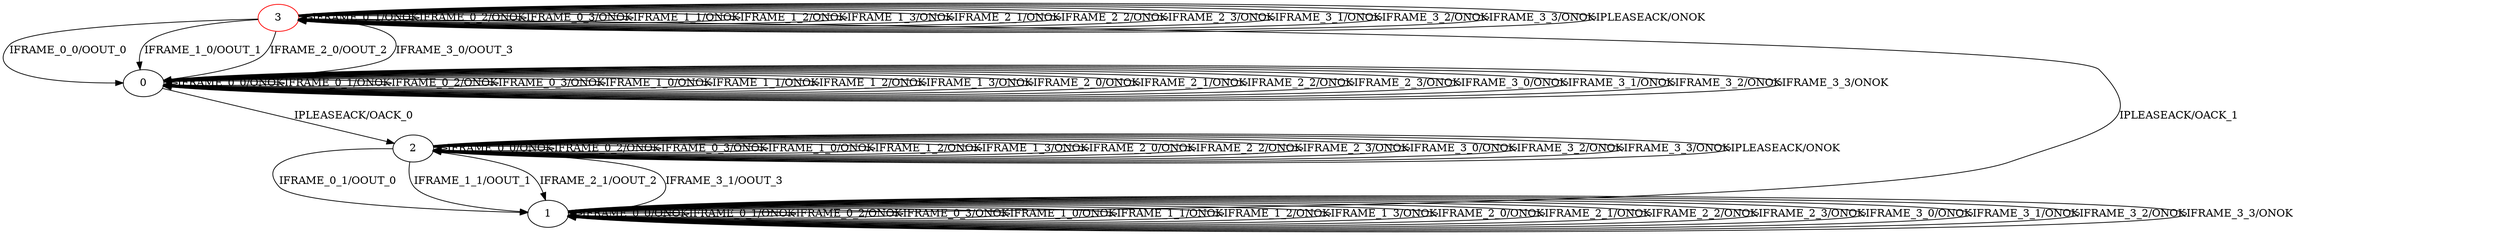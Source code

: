 digraph {
3 [color="red"]
0
1
2
3 -> 0 [label="IFRAME_0_0/OOUT_0"]
3 -> 3 [label="IFRAME_0_1/ONOK"]
3 -> 3 [label="IFRAME_0_2/ONOK"]
3 -> 3 [label="IFRAME_0_3/ONOK"]
3 -> 0 [label="IFRAME_1_0/OOUT_1"]
3 -> 3 [label="IFRAME_1_1/ONOK"]
3 -> 3 [label="IFRAME_1_2/ONOK"]
3 -> 3 [label="IFRAME_1_3/ONOK"]
3 -> 0 [label="IFRAME_2_0/OOUT_2"]
3 -> 3 [label="IFRAME_2_1/ONOK"]
3 -> 3 [label="IFRAME_2_2/ONOK"]
3 -> 3 [label="IFRAME_2_3/ONOK"]
3 -> 0 [label="IFRAME_3_0/OOUT_3"]
3 -> 3 [label="IFRAME_3_1/ONOK"]
3 -> 3 [label="IFRAME_3_2/ONOK"]
3 -> 3 [label="IFRAME_3_3/ONOK"]
3 -> 3 [label="IPLEASEACK/ONOK"]
0 -> 0 [label="IFRAME_0_0/ONOK"]
0 -> 0 [label="IFRAME_0_1/ONOK"]
0 -> 0 [label="IFRAME_0_2/ONOK"]
0 -> 0 [label="IFRAME_0_3/ONOK"]
0 -> 0 [label="IFRAME_1_0/ONOK"]
0 -> 0 [label="IFRAME_1_1/ONOK"]
0 -> 0 [label="IFRAME_1_2/ONOK"]
0 -> 0 [label="IFRAME_1_3/ONOK"]
0 -> 0 [label="IFRAME_2_0/ONOK"]
0 -> 0 [label="IFRAME_2_1/ONOK"]
0 -> 0 [label="IFRAME_2_2/ONOK"]
0 -> 0 [label="IFRAME_2_3/ONOK"]
0 -> 0 [label="IFRAME_3_0/ONOK"]
0 -> 0 [label="IFRAME_3_1/ONOK"]
0 -> 0 [label="IFRAME_3_2/ONOK"]
0 -> 0 [label="IFRAME_3_3/ONOK"]
0 -> 2 [label="IPLEASEACK/OACK_0"]
1 -> 1 [label="IFRAME_0_0/ONOK"]
1 -> 1 [label="IFRAME_0_1/ONOK"]
1 -> 1 [label="IFRAME_0_2/ONOK"]
1 -> 1 [label="IFRAME_0_3/ONOK"]
1 -> 1 [label="IFRAME_1_0/ONOK"]
1 -> 1 [label="IFRAME_1_1/ONOK"]
1 -> 1 [label="IFRAME_1_2/ONOK"]
1 -> 1 [label="IFRAME_1_3/ONOK"]
1 -> 1 [label="IFRAME_2_0/ONOK"]
1 -> 1 [label="IFRAME_2_1/ONOK"]
1 -> 1 [label="IFRAME_2_2/ONOK"]
1 -> 1 [label="IFRAME_2_3/ONOK"]
1 -> 1 [label="IFRAME_3_0/ONOK"]
1 -> 1 [label="IFRAME_3_1/ONOK"]
1 -> 1 [label="IFRAME_3_2/ONOK"]
1 -> 1 [label="IFRAME_3_3/ONOK"]
1 -> 3 [label="IPLEASEACK/OACK_1"]
2 -> 2 [label="IFRAME_0_0/ONOK"]
2 -> 1 [label="IFRAME_0_1/OOUT_0"]
2 -> 2 [label="IFRAME_0_2/ONOK"]
2 -> 2 [label="IFRAME_0_3/ONOK"]
2 -> 2 [label="IFRAME_1_0/ONOK"]
2 -> 1 [label="IFRAME_1_1/OOUT_1"]
2 -> 2 [label="IFRAME_1_2/ONOK"]
2 -> 2 [label="IFRAME_1_3/ONOK"]
2 -> 2 [label="IFRAME_2_0/ONOK"]
2 -> 1 [label="IFRAME_2_1/OOUT_2"]
2 -> 2 [label="IFRAME_2_2/ONOK"]
2 -> 2 [label="IFRAME_2_3/ONOK"]
2 -> 2 [label="IFRAME_3_0/ONOK"]
2 -> 1 [label="IFRAME_3_1/OOUT_3"]
2 -> 2 [label="IFRAME_3_2/ONOK"]
2 -> 2 [label="IFRAME_3_3/ONOK"]
2 -> 2 [label="IPLEASEACK/ONOK"]
}
